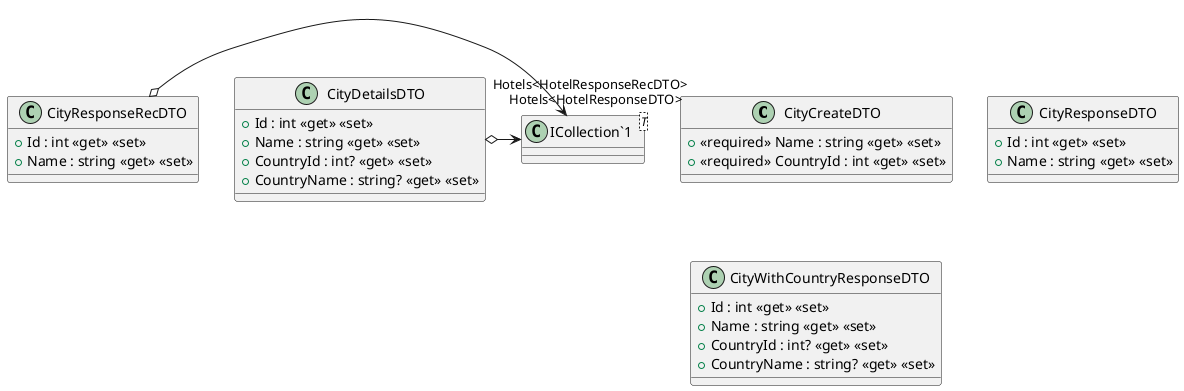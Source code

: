 @startuml
class CityCreateDTO {
    + <<required>> Name : string <<get>> <<set>>
    + <<required>> CountryId : int <<get>> <<set>>
}
class CityResponseDTO {
    + Id : int <<get>> <<set>>
    + Name : string <<get>> <<set>>
}
class CityResponseRecDTO {
    + Id : int <<get>> <<set>>
    + Name : string <<get>> <<set>>
}
class CityDetailsDTO {
    + Id : int <<get>> <<set>>
    + Name : string <<get>> <<set>>
    + CountryId : int? <<get>> <<set>>
    + CountryName : string? <<get>> <<set>>
}
class CityWithCountryResponseDTO {
    + Id : int <<get>> <<set>>
    + Name : string <<get>> <<set>>
    + CountryId : int? <<get>> <<set>>
    + CountryName : string? <<get>> <<set>>
}
class "ICollection`1"<T> {
}
CityResponseRecDTO o-> "Hotels<HotelResponseRecDTO>" "ICollection`1"
CityDetailsDTO o-> "Hotels<HotelResponseDTO>" "ICollection`1"
@enduml
